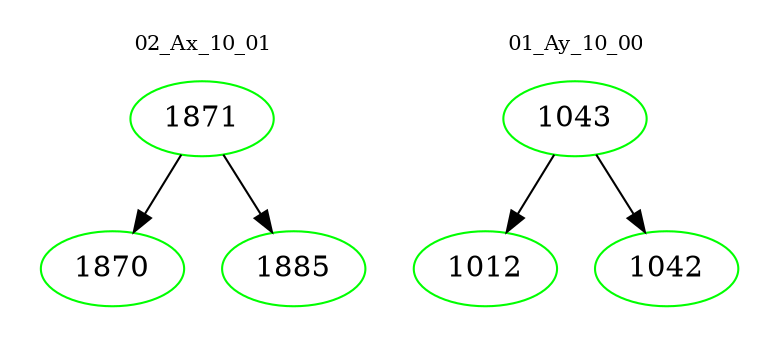 digraph{
subgraph cluster_0 {
color = white
label = "02_Ax_10_01";
fontsize=10;
T0_1871 [label="1871", color="green"]
T0_1871 -> T0_1870 [color="black"]
T0_1870 [label="1870", color="green"]
T0_1871 -> T0_1885 [color="black"]
T0_1885 [label="1885", color="green"]
}
subgraph cluster_1 {
color = white
label = "01_Ay_10_00";
fontsize=10;
T1_1043 [label="1043", color="green"]
T1_1043 -> T1_1012 [color="black"]
T1_1012 [label="1012", color="green"]
T1_1043 -> T1_1042 [color="black"]
T1_1042 [label="1042", color="green"]
}
}
